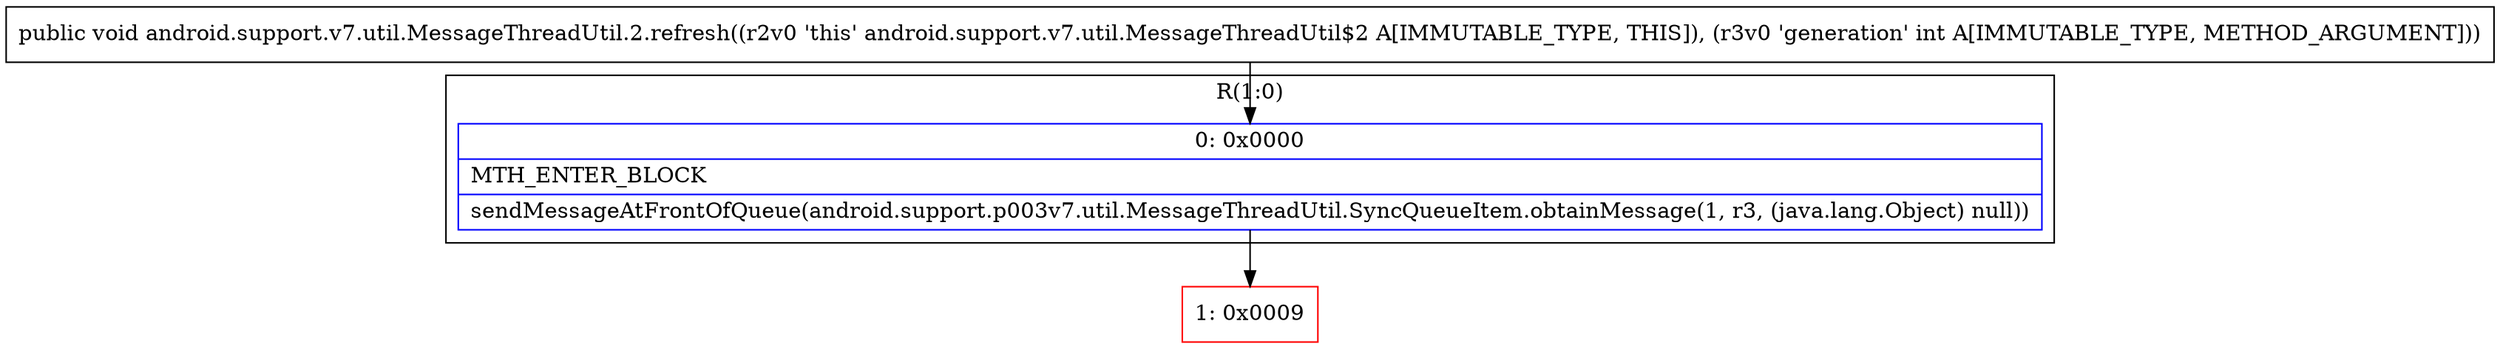 digraph "CFG forandroid.support.v7.util.MessageThreadUtil.2.refresh(I)V" {
subgraph cluster_Region_1941949397 {
label = "R(1:0)";
node [shape=record,color=blue];
Node_0 [shape=record,label="{0\:\ 0x0000|MTH_ENTER_BLOCK\l|sendMessageAtFrontOfQueue(android.support.p003v7.util.MessageThreadUtil.SyncQueueItem.obtainMessage(1, r3, (java.lang.Object) null))\l}"];
}
Node_1 [shape=record,color=red,label="{1\:\ 0x0009}"];
MethodNode[shape=record,label="{public void android.support.v7.util.MessageThreadUtil.2.refresh((r2v0 'this' android.support.v7.util.MessageThreadUtil$2 A[IMMUTABLE_TYPE, THIS]), (r3v0 'generation' int A[IMMUTABLE_TYPE, METHOD_ARGUMENT])) }"];
MethodNode -> Node_0;
Node_0 -> Node_1;
}

